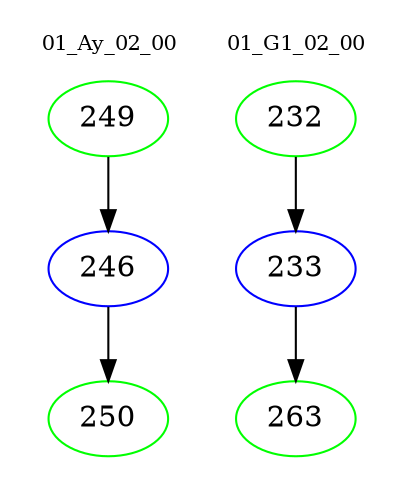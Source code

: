digraph{
subgraph cluster_0 {
color = white
label = "01_Ay_02_00";
fontsize=10;
T0_249 [label="249", color="green"]
T0_249 -> T0_246 [color="black"]
T0_246 [label="246", color="blue"]
T0_246 -> T0_250 [color="black"]
T0_250 [label="250", color="green"]
}
subgraph cluster_1 {
color = white
label = "01_G1_02_00";
fontsize=10;
T1_232 [label="232", color="green"]
T1_232 -> T1_233 [color="black"]
T1_233 [label="233", color="blue"]
T1_233 -> T1_263 [color="black"]
T1_263 [label="263", color="green"]
}
}
